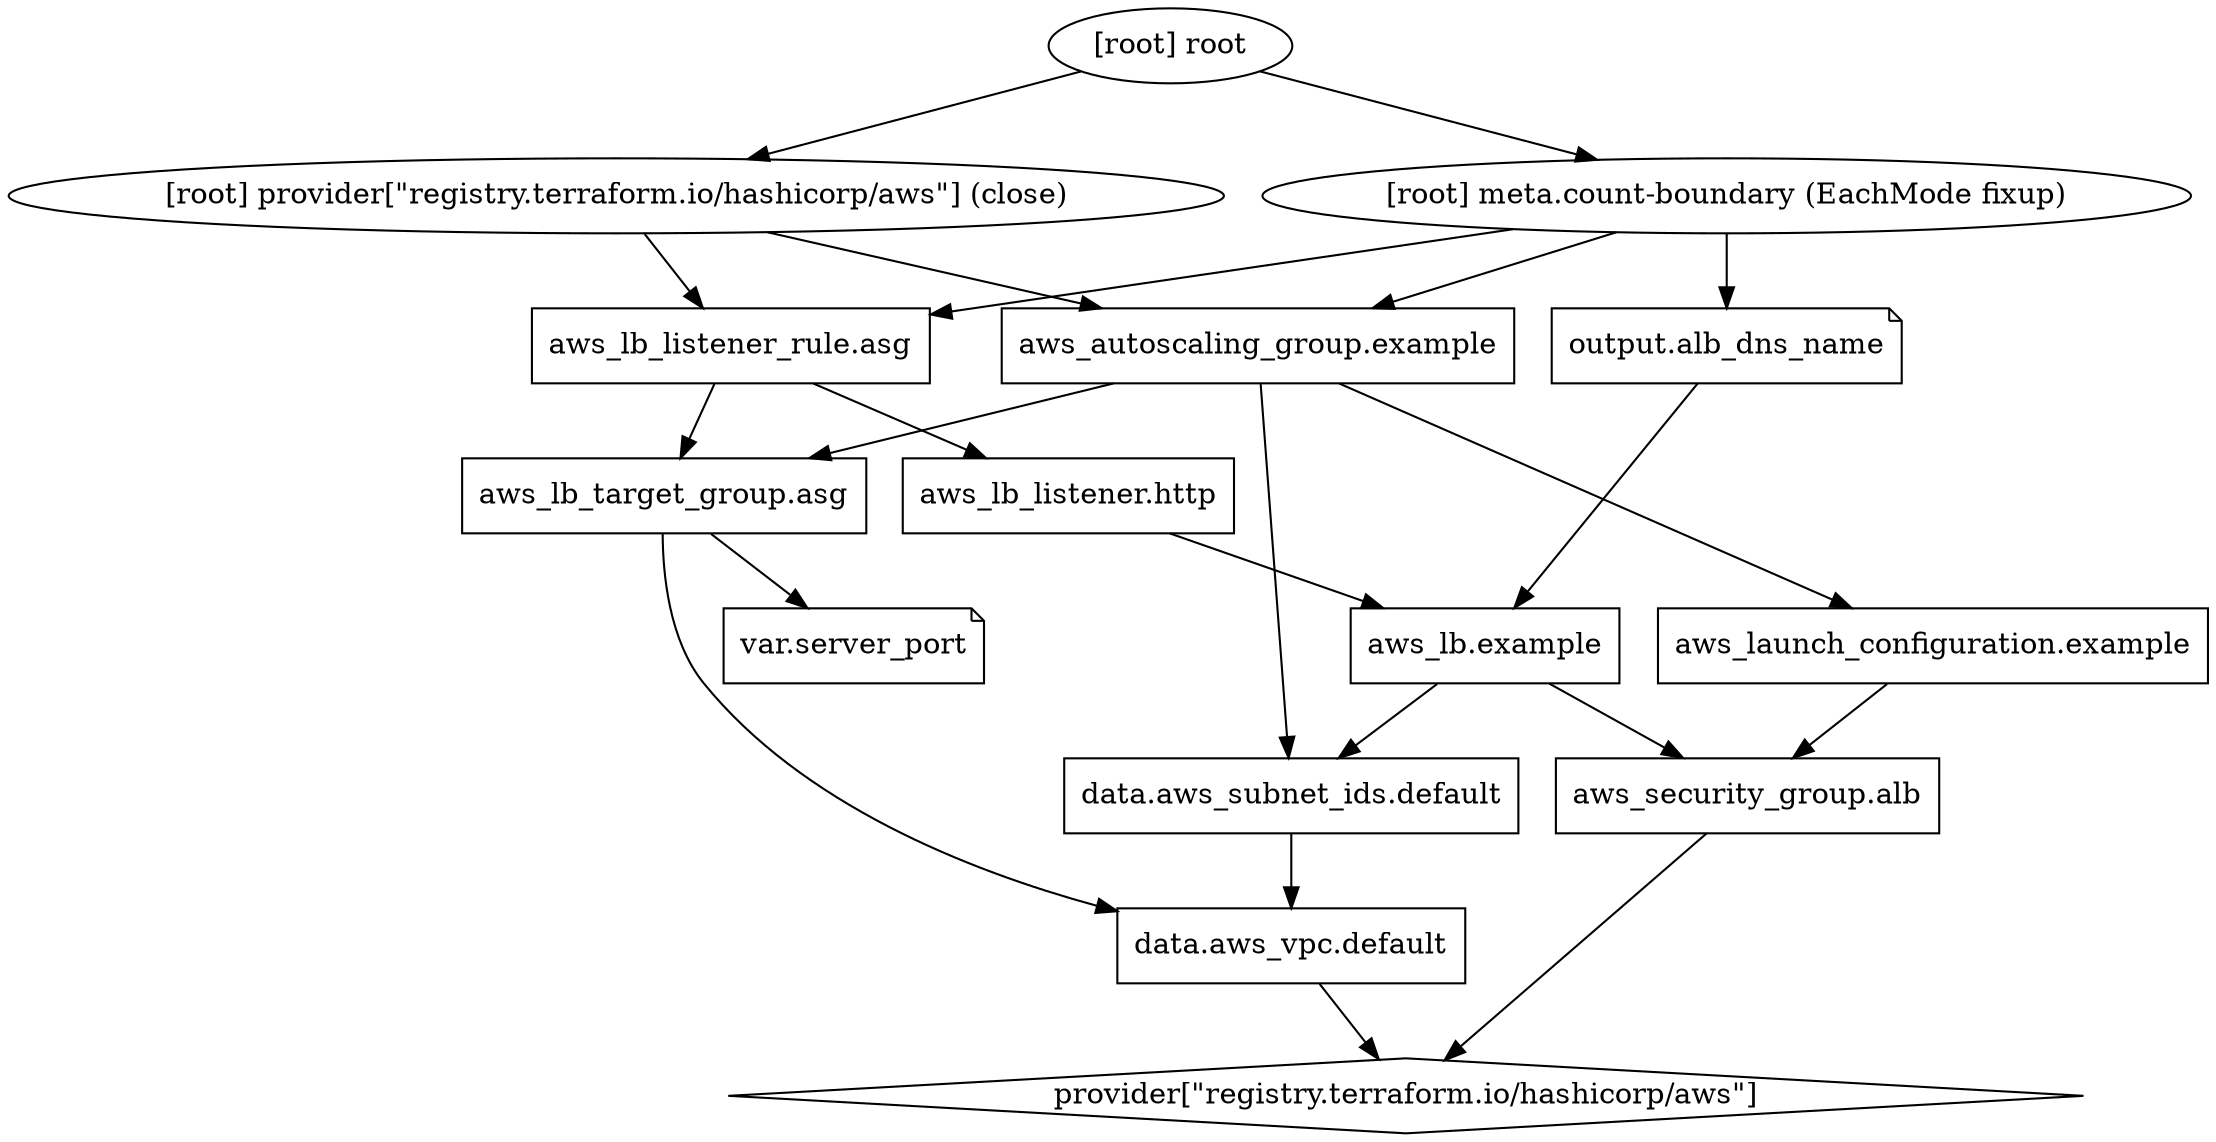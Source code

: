digraph {
	compound = "true"
	newrank = "true"
	subgraph "root" {
		"[root] aws_autoscaling_group.example (expand)" [label = "aws_autoscaling_group.example", shape = "box"]
		"[root] aws_launch_configuration.example (expand)" [label = "aws_launch_configuration.example", shape = "box"]
		"[root] aws_lb.example (expand)" [label = "aws_lb.example", shape = "box"]
		"[root] aws_lb_listener.http (expand)" [label = "aws_lb_listener.http", shape = "box"]
		"[root] aws_lb_listener_rule.asg (expand)" [label = "aws_lb_listener_rule.asg", shape = "box"]
		"[root] aws_lb_target_group.asg (expand)" [label = "aws_lb_target_group.asg", shape = "box"]
		"[root] aws_security_group.alb (expand)" [label = "aws_security_group.alb", shape = "box"]
		"[root] data.aws_subnet_ids.default (expand)" [label = "data.aws_subnet_ids.default", shape = "box"]
		"[root] data.aws_vpc.default (expand)" [label = "data.aws_vpc.default", shape = "box"]
		"[root] output.alb_dns_name" [label = "output.alb_dns_name", shape = "note"]
		"[root] provider[\"registry.terraform.io/hashicorp/aws\"]" [label = "provider[\"registry.terraform.io/hashicorp/aws\"]", shape = "diamond"]
		"[root] var.server_port" [label = "var.server_port", shape = "note"]
		"[root] aws_autoscaling_group.example (expand)" -> "[root] aws_launch_configuration.example (expand)"
		"[root] aws_autoscaling_group.example (expand)" -> "[root] aws_lb_target_group.asg (expand)"
		"[root] aws_autoscaling_group.example (expand)" -> "[root] data.aws_subnet_ids.default (expand)"
		"[root] aws_launch_configuration.example (expand)" -> "[root] aws_security_group.alb (expand)"
		"[root] aws_lb.example (expand)" -> "[root] aws_security_group.alb (expand)"
		"[root] aws_lb.example (expand)" -> "[root] data.aws_subnet_ids.default (expand)"
		"[root] aws_lb_listener.http (expand)" -> "[root] aws_lb.example (expand)"
		"[root] aws_lb_listener_rule.asg (expand)" -> "[root] aws_lb_listener.http (expand)"
		"[root] aws_lb_listener_rule.asg (expand)" -> "[root] aws_lb_target_group.asg (expand)"
		"[root] aws_lb_target_group.asg (expand)" -> "[root] data.aws_vpc.default (expand)"
		"[root] aws_lb_target_group.asg (expand)" -> "[root] var.server_port"
		"[root] aws_security_group.alb (expand)" -> "[root] provider[\"registry.terraform.io/hashicorp/aws\"]"
		"[root] data.aws_subnet_ids.default (expand)" -> "[root] data.aws_vpc.default (expand)"
		"[root] data.aws_vpc.default (expand)" -> "[root] provider[\"registry.terraform.io/hashicorp/aws\"]"
		"[root] meta.count-boundary (EachMode fixup)" -> "[root] aws_autoscaling_group.example (expand)"
		"[root] meta.count-boundary (EachMode fixup)" -> "[root] aws_lb_listener_rule.asg (expand)"
		"[root] meta.count-boundary (EachMode fixup)" -> "[root] output.alb_dns_name"
		"[root] output.alb_dns_name" -> "[root] aws_lb.example (expand)"
		"[root] provider[\"registry.terraform.io/hashicorp/aws\"] (close)" -> "[root] aws_autoscaling_group.example (expand)"
		"[root] provider[\"registry.terraform.io/hashicorp/aws\"] (close)" -> "[root] aws_lb_listener_rule.asg (expand)"
		"[root] root" -> "[root] meta.count-boundary (EachMode fixup)"
		"[root] root" -> "[root] provider[\"registry.terraform.io/hashicorp/aws\"] (close)"
	}
}

